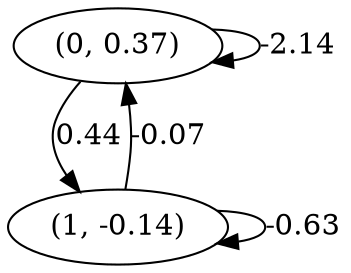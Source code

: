 digraph {
    0 [ label = "(0, 0.37)" ]
    1 [ label = "(1, -0.14)" ]
    0 -> 0 [ label = "-2.14" ]
    1 -> 1 [ label = "-0.63" ]
    1 -> 0 [ label = "-0.07" ]
    0 -> 1 [ label = "0.44" ]
}

